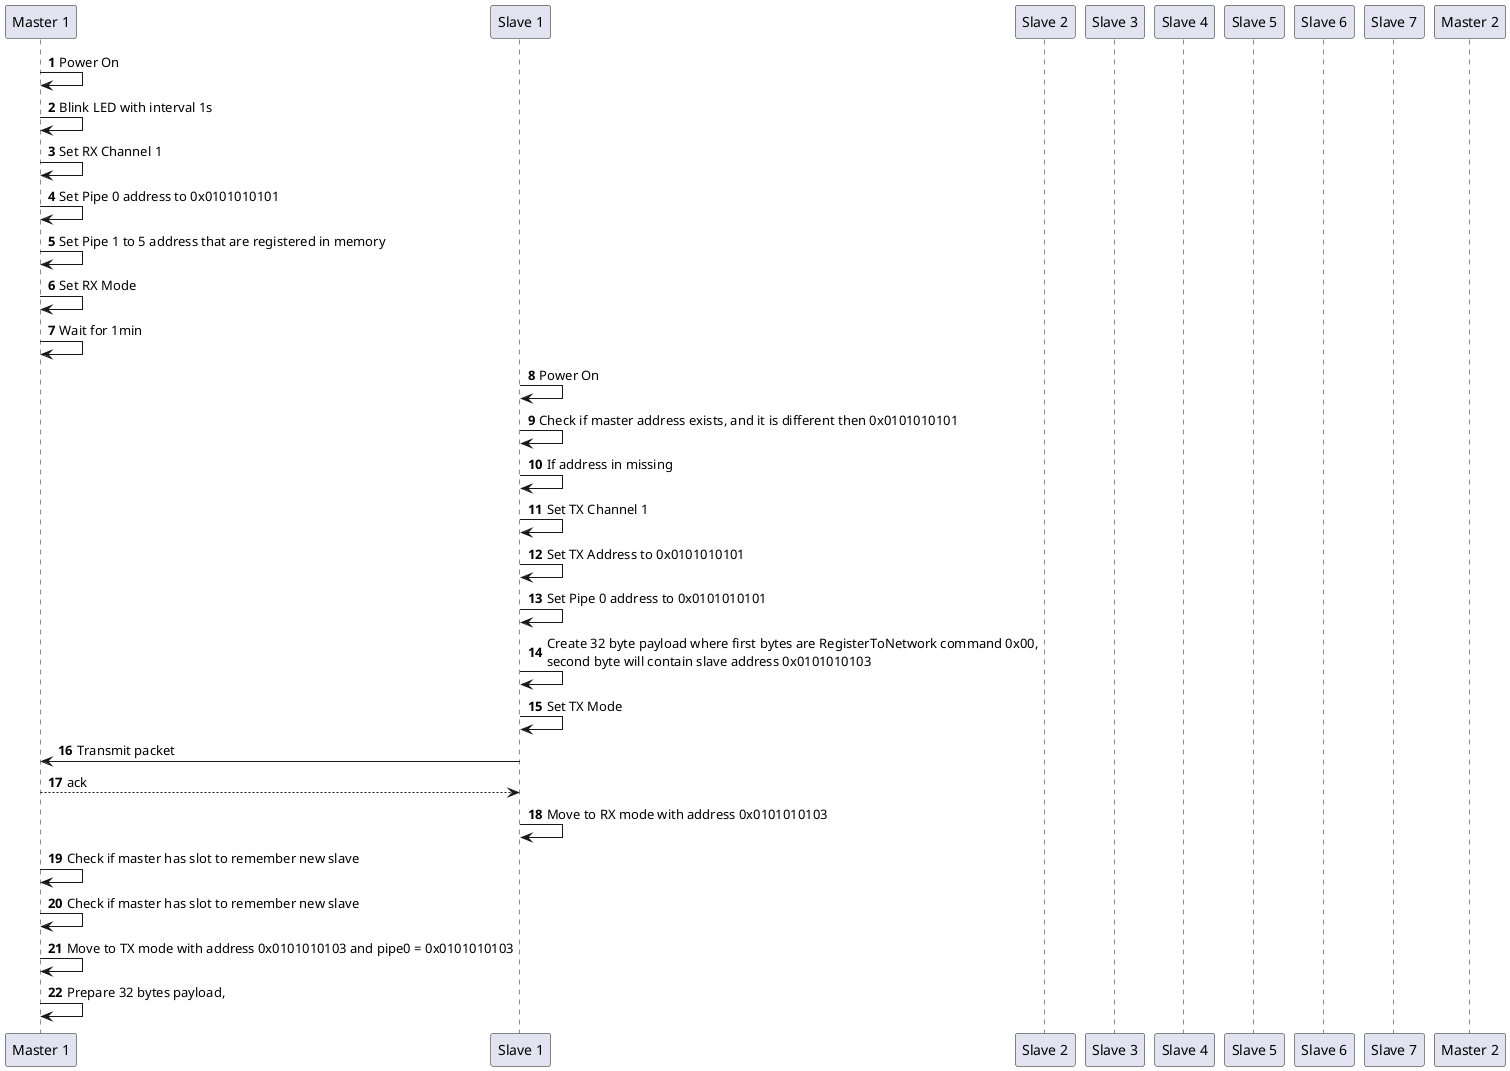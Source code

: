 @startuml
'https://plantuml.com/sequence-diagram

autonumber

participant "Master 1"  as master1
participant "Slave 1"  as slave1
participant "Slave 2"  as slave2
participant "Slave 3"  as slave3
participant "Slave 4"  as slave4
participant "Slave 5"  as slave5
participant "Slave 6"  as slave6
participant "Slave 7"  as slave7
participant "Master 2"  as master2

master1 -> master1: Power On
master1 -> master1: Blink LED with interval 1s
master1 -> master1: Set RX Channel 1
master1 -> master1: Set Pipe 0 address to 0x0101010101
master1 -> master1: Set Pipe 1 to 5 address that are registered in memory
master1 -> master1: Set RX Mode
master1 -> master1: Wait for 1min

slave1 -> slave1: Power On
slave1 -> slave1: Check if master address exists, and it is different then 0x0101010101
slave1 -> slave1: If address in missing
slave1 -> slave1: Set TX Channel 1
slave1 -> slave1: Set TX Address to 0x0101010101
slave1 -> slave1: Set Pipe 0 address to 0x0101010101
slave1 -> slave1: Create 32 byte payload where first bytes are RegisterToNetwork command 0x00,\nsecond byte will contain slave address 0x0101010103
slave1 -> slave1: Set TX Mode
slave1 -> master1: Transmit packet
master1 --> slave1: ack
slave1 -> slave1: Move to RX mode with address 0x0101010103
master1 -> master1: Check if master has slot to remember new slave
master1 -> master1: Check if master has slot to remember new slave
master1 -> master1: Move to TX mode with address 0x0101010103 and pipe0 = 0x0101010103
master1 -> master1: Prepare 32 bytes payload,





@enduml